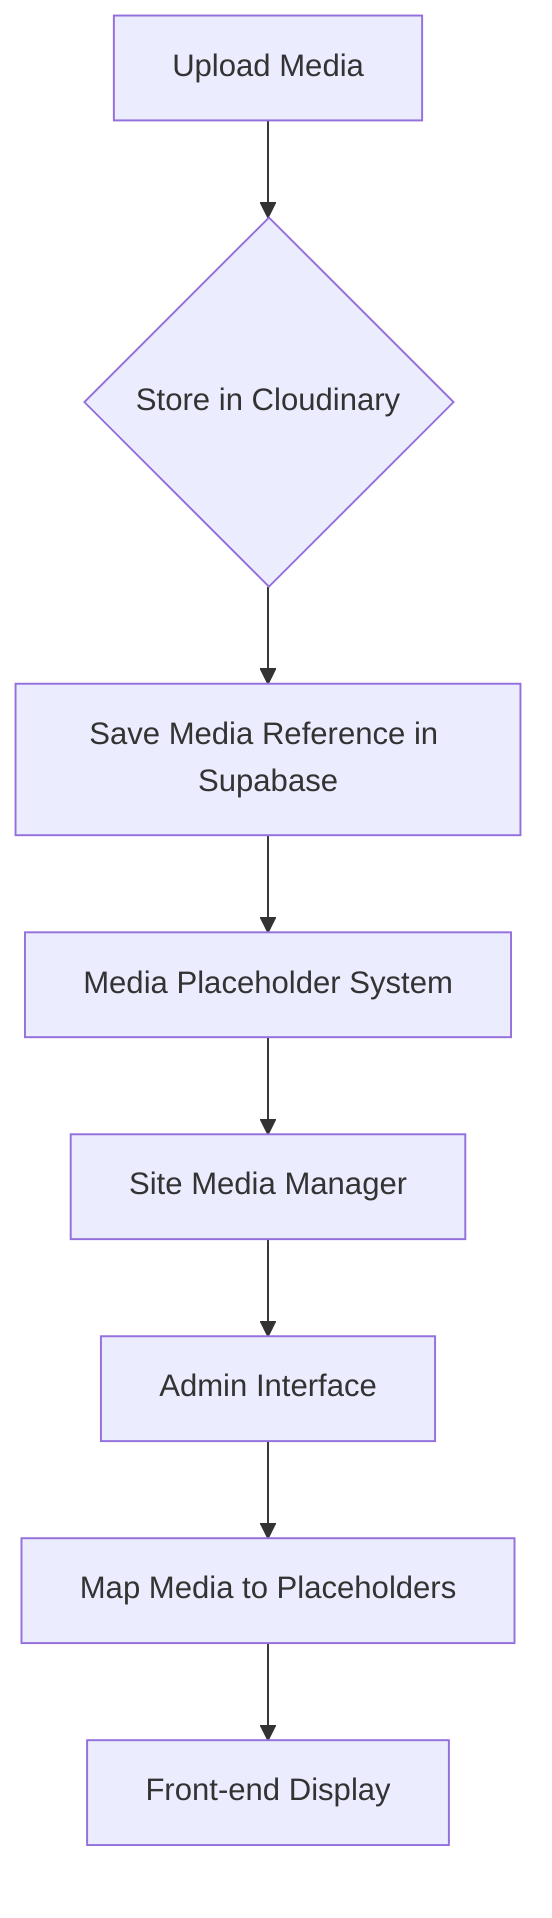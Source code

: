 flowchart TD
    A[Upload Media] --> B{Store in Cloudinary}
    B --> C[Save Media Reference in Supabase]
    C --> D[Media Placeholder System]
    D --> E[Site Media Manager]
    E --> F[Admin Interface]
    F --> G[Map Media to Placeholders]
    G --> H[Front-end Display]